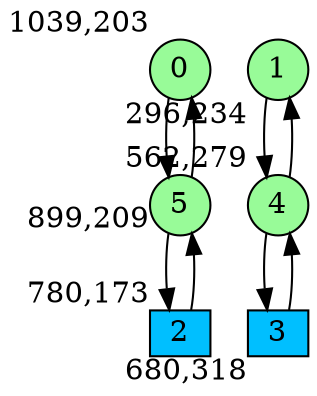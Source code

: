 digraph G {
graph [bgcolor=white]
node [shape=circle, style = filled, fillcolor=white,fixedsize=true, width=0.4, height=0.3 ]
0[xlabel="1039,203", pos = "11.6094,1.79688!", fillcolor=palegreen ];
1[xlabel="296,234", pos = "0,1.3125!", fillcolor=palegreen ];
2[xlabel="780,173", pos = "7.5625,2.26563!", fillcolor=deepskyblue, shape=box ];
3[xlabel="680,318", pos = "6,0!", fillcolor=deepskyblue, shape=box ];
4[xlabel="562,279", pos = "4.15625,0.609375!", fillcolor=palegreen ];
5[xlabel="899,209", pos = "9.42188,1.70313!", fillcolor=palegreen ];
0->5 ;
1->4 ;
2->5 ;
3->4 ;
4->1 ;
4->3 ;
5->0 ;
5->2 ;
}
